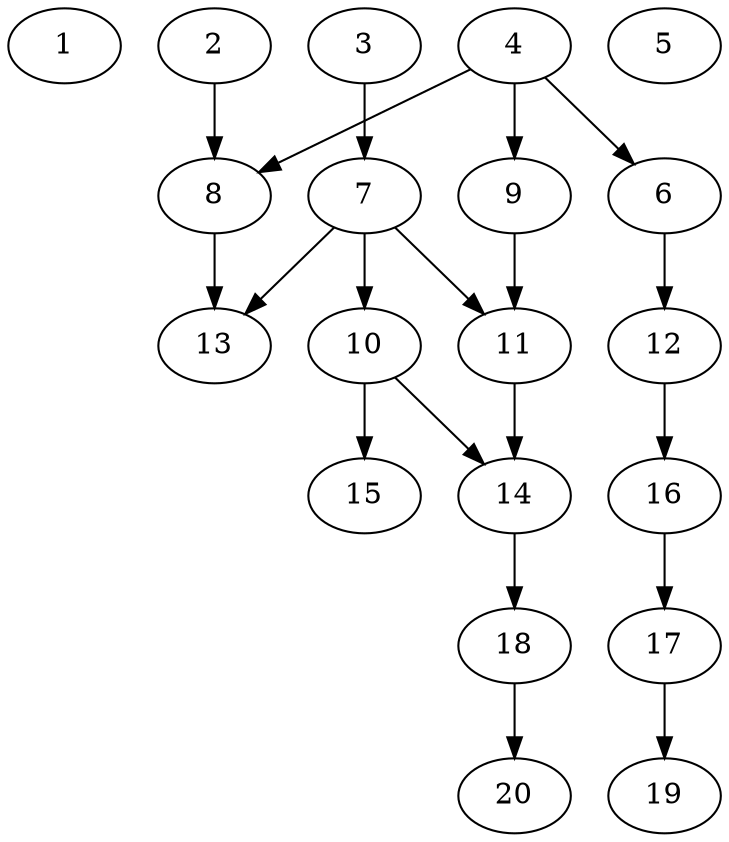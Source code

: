 // DAG automatically generated by daggen at Sat Jul 27 15:37:47 2019
// ./daggen --dot -n 20 --ccr 0.4 --fat 0.5 --regular 0.5 --density 0.4 --mindata 5242880 --maxdata 52428800 
digraph G {
  1 [size="31505920", alpha="0.06", expect_size="12602368"] 
  2 [size="115302400", alpha="0.09", expect_size="46120960"] 
  2 -> 8 [size ="46120960"]
  3 [size="59873280", alpha="0.12", expect_size="23949312"] 
  3 -> 7 [size ="23949312"]
  4 [size="73113600", alpha="0.00", expect_size="29245440"] 
  4 -> 6 [size ="29245440"]
  4 -> 8 [size ="29245440"]
  4 -> 9 [size ="29245440"]
  5 [size="114882560", alpha="0.09", expect_size="45953024"] 
  6 [size="87344640", alpha="0.03", expect_size="34937856"] 
  6 -> 12 [size ="34937856"]
  7 [size="28661760", alpha="0.13", expect_size="11464704"] 
  7 -> 10 [size ="11464704"]
  7 -> 11 [size ="11464704"]
  7 -> 13 [size ="11464704"]
  8 [size="33963520", alpha="0.11", expect_size="13585408"] 
  8 -> 13 [size ="13585408"]
  9 [size="67781120", alpha="0.04", expect_size="27112448"] 
  9 -> 11 [size ="27112448"]
  10 [size="18306560", alpha="0.07", expect_size="7322624"] 
  10 -> 14 [size ="7322624"]
  10 -> 15 [size ="7322624"]
  11 [size="81328640", alpha="0.09", expect_size="32531456"] 
  11 -> 14 [size ="32531456"]
  12 [size="115284480", alpha="0.02", expect_size="46113792"] 
  12 -> 16 [size ="46113792"]
  13 [size="51233280", alpha="0.00", expect_size="20493312"] 
  14 [size="120803840", alpha="0.03", expect_size="48321536"] 
  14 -> 18 [size ="48321536"]
  15 [size="121884160", alpha="0.10", expect_size="48753664"] 
  16 [size="54965760", alpha="0.16", expect_size="21986304"] 
  16 -> 17 [size ="21986304"]
  17 [size="72512000", alpha="0.01", expect_size="29004800"] 
  17 -> 19 [size ="29004800"]
  18 [size="30563840", alpha="0.02", expect_size="12225536"] 
  18 -> 20 [size ="12225536"]
  19 [size="93660160", alpha="0.01", expect_size="37464064"] 
  20 [size="116275200", alpha="0.09", expect_size="46510080"] 
}
